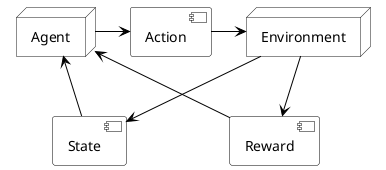 ' a component diagram describing the pipeline in this experiment.
' reference: http://plantuml.com/component-diagram
@startuml

skinparam packageArrowColor Black
skinparam nodeArrowColor Black
skinparam componentArrowColor Black
skinparam databaseArrowColor Black

skinparam package {
    backgroundColor LightGray
}

skinparam node {
    backgroundColor White
}

skinparam database {
    backgroundColor LightCoral
}

skinparam component {
    backgroundColor White
    borderColor Black
}

node Agent {

}
Agent -> Action

component Action {

}
Action -> Environment

node Environment {

}
Environment --> State
Environment --> Reward

component State {

}
State -> Agent

component Reward {

}
Reward -> Agent

@enduml
